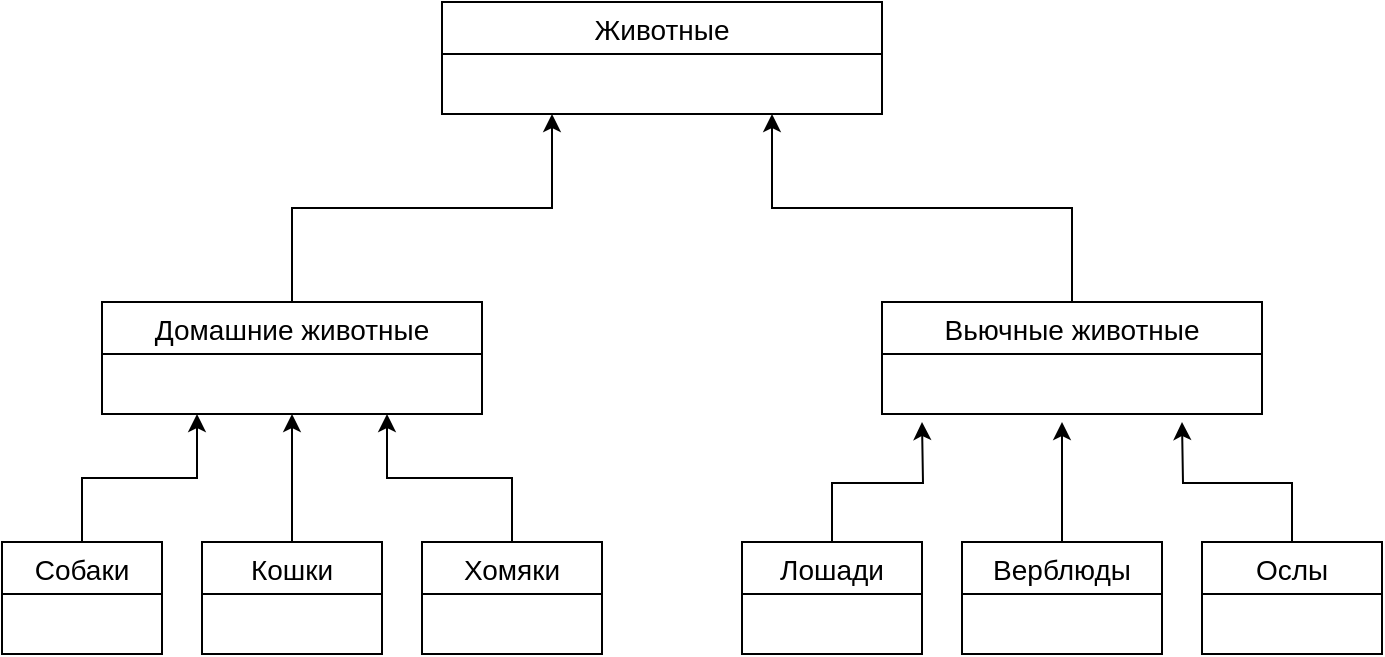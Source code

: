 <mxfile version="21.0.6" type="device"><diagram name="Страница 1" id="zallrukq-8fAntIjJVRt"><mxGraphModel dx="1452" dy="613" grid="1" gridSize="10" guides="1" tooltips="1" connect="1" arrows="1" fold="1" page="1" pageScale="1" pageWidth="827" pageHeight="1169" math="0" shadow="0"><root><mxCell id="0"/><mxCell id="1" parent="0"/><mxCell id="sIw9plkrRnw_M8QPBF9l-1" value="Животные" style="swimlane;fontStyle=0;childLayout=stackLayout;horizontal=1;startSize=26;horizontalStack=0;resizeParent=1;resizeParentMax=0;resizeLast=0;collapsible=1;marginBottom=0;align=center;fontSize=14;" vertex="1" parent="1"><mxGeometry x="300" y="290" width="220" height="56" as="geometry"/></mxCell><mxCell id="sIw9plkrRnw_M8QPBF9l-58" style="edgeStyle=orthogonalEdgeStyle;rounded=0;orthogonalLoop=1;jettySize=auto;html=1;exitX=0.5;exitY=0;exitDx=0;exitDy=0;entryX=0.25;entryY=1;entryDx=0;entryDy=0;" edge="1" parent="1" source="sIw9plkrRnw_M8QPBF9l-7" target="sIw9plkrRnw_M8QPBF9l-1"><mxGeometry relative="1" as="geometry"/></mxCell><mxCell id="sIw9plkrRnw_M8QPBF9l-7" value="Домашние животные" style="swimlane;fontStyle=0;childLayout=stackLayout;horizontal=1;startSize=26;horizontalStack=0;resizeParent=1;resizeParentMax=0;resizeLast=0;collapsible=1;marginBottom=0;align=center;fontSize=14;" vertex="1" parent="1"><mxGeometry x="130" y="440" width="190" height="56" as="geometry"/></mxCell><mxCell id="sIw9plkrRnw_M8QPBF9l-59" style="edgeStyle=orthogonalEdgeStyle;rounded=0;orthogonalLoop=1;jettySize=auto;html=1;exitX=0.5;exitY=0;exitDx=0;exitDy=0;entryX=0.75;entryY=1;entryDx=0;entryDy=0;" edge="1" parent="1" source="sIw9plkrRnw_M8QPBF9l-11" target="sIw9plkrRnw_M8QPBF9l-1"><mxGeometry relative="1" as="geometry"/></mxCell><mxCell id="sIw9plkrRnw_M8QPBF9l-11" value="Вьючные животные" style="swimlane;fontStyle=0;childLayout=stackLayout;horizontal=1;startSize=26;horizontalStack=0;resizeParent=1;resizeParentMax=0;resizeLast=0;collapsible=1;marginBottom=0;align=center;fontSize=14;" vertex="1" parent="1"><mxGeometry x="520" y="440" width="190" height="56" as="geometry"/></mxCell><mxCell id="sIw9plkrRnw_M8QPBF9l-57" style="edgeStyle=orthogonalEdgeStyle;rounded=0;orthogonalLoop=1;jettySize=auto;html=1;exitX=0.5;exitY=0;exitDx=0;exitDy=0;entryX=0.25;entryY=1;entryDx=0;entryDy=0;" edge="1" parent="1" source="sIw9plkrRnw_M8QPBF9l-15" target="sIw9plkrRnw_M8QPBF9l-7"><mxGeometry relative="1" as="geometry"/></mxCell><mxCell id="sIw9plkrRnw_M8QPBF9l-15" value="Собаки" style="swimlane;fontStyle=0;childLayout=stackLayout;horizontal=1;startSize=26;horizontalStack=0;resizeParent=1;resizeParentMax=0;resizeLast=0;collapsible=1;marginBottom=0;align=center;fontSize=14;" vertex="1" parent="1"><mxGeometry x="80" y="560" width="80" height="56" as="geometry"/></mxCell><mxCell id="sIw9plkrRnw_M8QPBF9l-24" style="edgeStyle=orthogonalEdgeStyle;rounded=0;orthogonalLoop=1;jettySize=auto;html=1;exitX=1;exitY=0.5;exitDx=0;exitDy=0;" edge="1" parent="sIw9plkrRnw_M8QPBF9l-15"><mxGeometry relative="1" as="geometry"><mxPoint x="50" y="41" as="sourcePoint"/><mxPoint x="50" y="41" as="targetPoint"/></mxGeometry></mxCell><mxCell id="sIw9plkrRnw_M8QPBF9l-56" style="edgeStyle=orthogonalEdgeStyle;rounded=0;orthogonalLoop=1;jettySize=auto;html=1;entryX=0.5;entryY=1;entryDx=0;entryDy=0;" edge="1" parent="1" source="sIw9plkrRnw_M8QPBF9l-20" target="sIw9plkrRnw_M8QPBF9l-7"><mxGeometry relative="1" as="geometry"/></mxCell><mxCell id="sIw9plkrRnw_M8QPBF9l-20" value="Кошки" style="swimlane;fontStyle=0;childLayout=stackLayout;horizontal=1;startSize=26;horizontalStack=0;resizeParent=1;resizeParentMax=0;resizeLast=0;collapsible=1;marginBottom=0;align=center;fontSize=14;" vertex="1" parent="1"><mxGeometry x="180" y="560" width="90" height="56" as="geometry"/></mxCell><mxCell id="sIw9plkrRnw_M8QPBF9l-55" style="edgeStyle=orthogonalEdgeStyle;rounded=0;orthogonalLoop=1;jettySize=auto;html=1;exitX=0.5;exitY=0;exitDx=0;exitDy=0;entryX=0.75;entryY=1;entryDx=0;entryDy=0;" edge="1" parent="1" source="sIw9plkrRnw_M8QPBF9l-28" target="sIw9plkrRnw_M8QPBF9l-7"><mxGeometry relative="1" as="geometry"/></mxCell><mxCell id="sIw9plkrRnw_M8QPBF9l-28" value="Хомяки" style="swimlane;fontStyle=0;childLayout=stackLayout;horizontal=1;startSize=26;horizontalStack=0;resizeParent=1;resizeParentMax=0;resizeLast=0;collapsible=1;marginBottom=0;align=center;fontSize=14;" vertex="1" parent="1"><mxGeometry x="290" y="560" width="90" height="56" as="geometry"/></mxCell><mxCell id="sIw9plkrRnw_M8QPBF9l-52" style="edgeStyle=orthogonalEdgeStyle;rounded=0;orthogonalLoop=1;jettySize=auto;html=1;exitX=0.5;exitY=0;exitDx=0;exitDy=0;" edge="1" parent="1" source="sIw9plkrRnw_M8QPBF9l-32"><mxGeometry relative="1" as="geometry"><mxPoint x="670" y="500" as="targetPoint"/></mxGeometry></mxCell><mxCell id="sIw9plkrRnw_M8QPBF9l-32" value="Ослы" style="swimlane;fontStyle=0;childLayout=stackLayout;horizontal=1;startSize=26;horizontalStack=0;resizeParent=1;resizeParentMax=0;resizeLast=0;collapsible=1;marginBottom=0;align=center;fontSize=14;" vertex="1" parent="1"><mxGeometry x="680" y="560" width="90" height="56" as="geometry"/></mxCell><mxCell id="sIw9plkrRnw_M8QPBF9l-53" style="edgeStyle=orthogonalEdgeStyle;rounded=0;orthogonalLoop=1;jettySize=auto;html=1;exitX=0.5;exitY=0;exitDx=0;exitDy=0;" edge="1" parent="1" source="sIw9plkrRnw_M8QPBF9l-36"><mxGeometry relative="1" as="geometry"><mxPoint x="610" y="500" as="targetPoint"/></mxGeometry></mxCell><mxCell id="sIw9plkrRnw_M8QPBF9l-36" value="Верблюды" style="swimlane;fontStyle=0;childLayout=stackLayout;horizontal=1;startSize=26;horizontalStack=0;resizeParent=1;resizeParentMax=0;resizeLast=0;collapsible=1;marginBottom=0;align=center;fontSize=14;" vertex="1" parent="1"><mxGeometry x="560" y="560" width="100" height="56" as="geometry"/></mxCell><mxCell id="sIw9plkrRnw_M8QPBF9l-54" style="edgeStyle=orthogonalEdgeStyle;rounded=0;orthogonalLoop=1;jettySize=auto;html=1;exitX=0.5;exitY=0;exitDx=0;exitDy=0;" edge="1" parent="1" source="sIw9plkrRnw_M8QPBF9l-44"><mxGeometry relative="1" as="geometry"><mxPoint x="540" y="500" as="targetPoint"/></mxGeometry></mxCell><mxCell id="sIw9plkrRnw_M8QPBF9l-44" value="Лошади" style="swimlane;fontStyle=0;childLayout=stackLayout;horizontal=1;startSize=26;horizontalStack=0;resizeParent=1;resizeParentMax=0;resizeLast=0;collapsible=1;marginBottom=0;align=center;fontSize=14;" vertex="1" parent="1"><mxGeometry x="450" y="560" width="90" height="56" as="geometry"/></mxCell></root></mxGraphModel></diagram></mxfile>